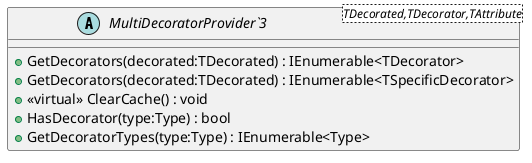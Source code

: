 @startuml
abstract class "MultiDecoratorProvider`3"<TDecorated,TDecorator,TAttribute> {
    + GetDecorators(decorated:TDecorated) : IEnumerable<TDecorator>
    + GetDecorators(decorated:TDecorated) : IEnumerable<TSpecificDecorator>
    + <<virtual>> ClearCache() : void
    + HasDecorator(type:Type) : bool
    + GetDecoratorTypes(type:Type) : IEnumerable<Type>
}
@enduml
